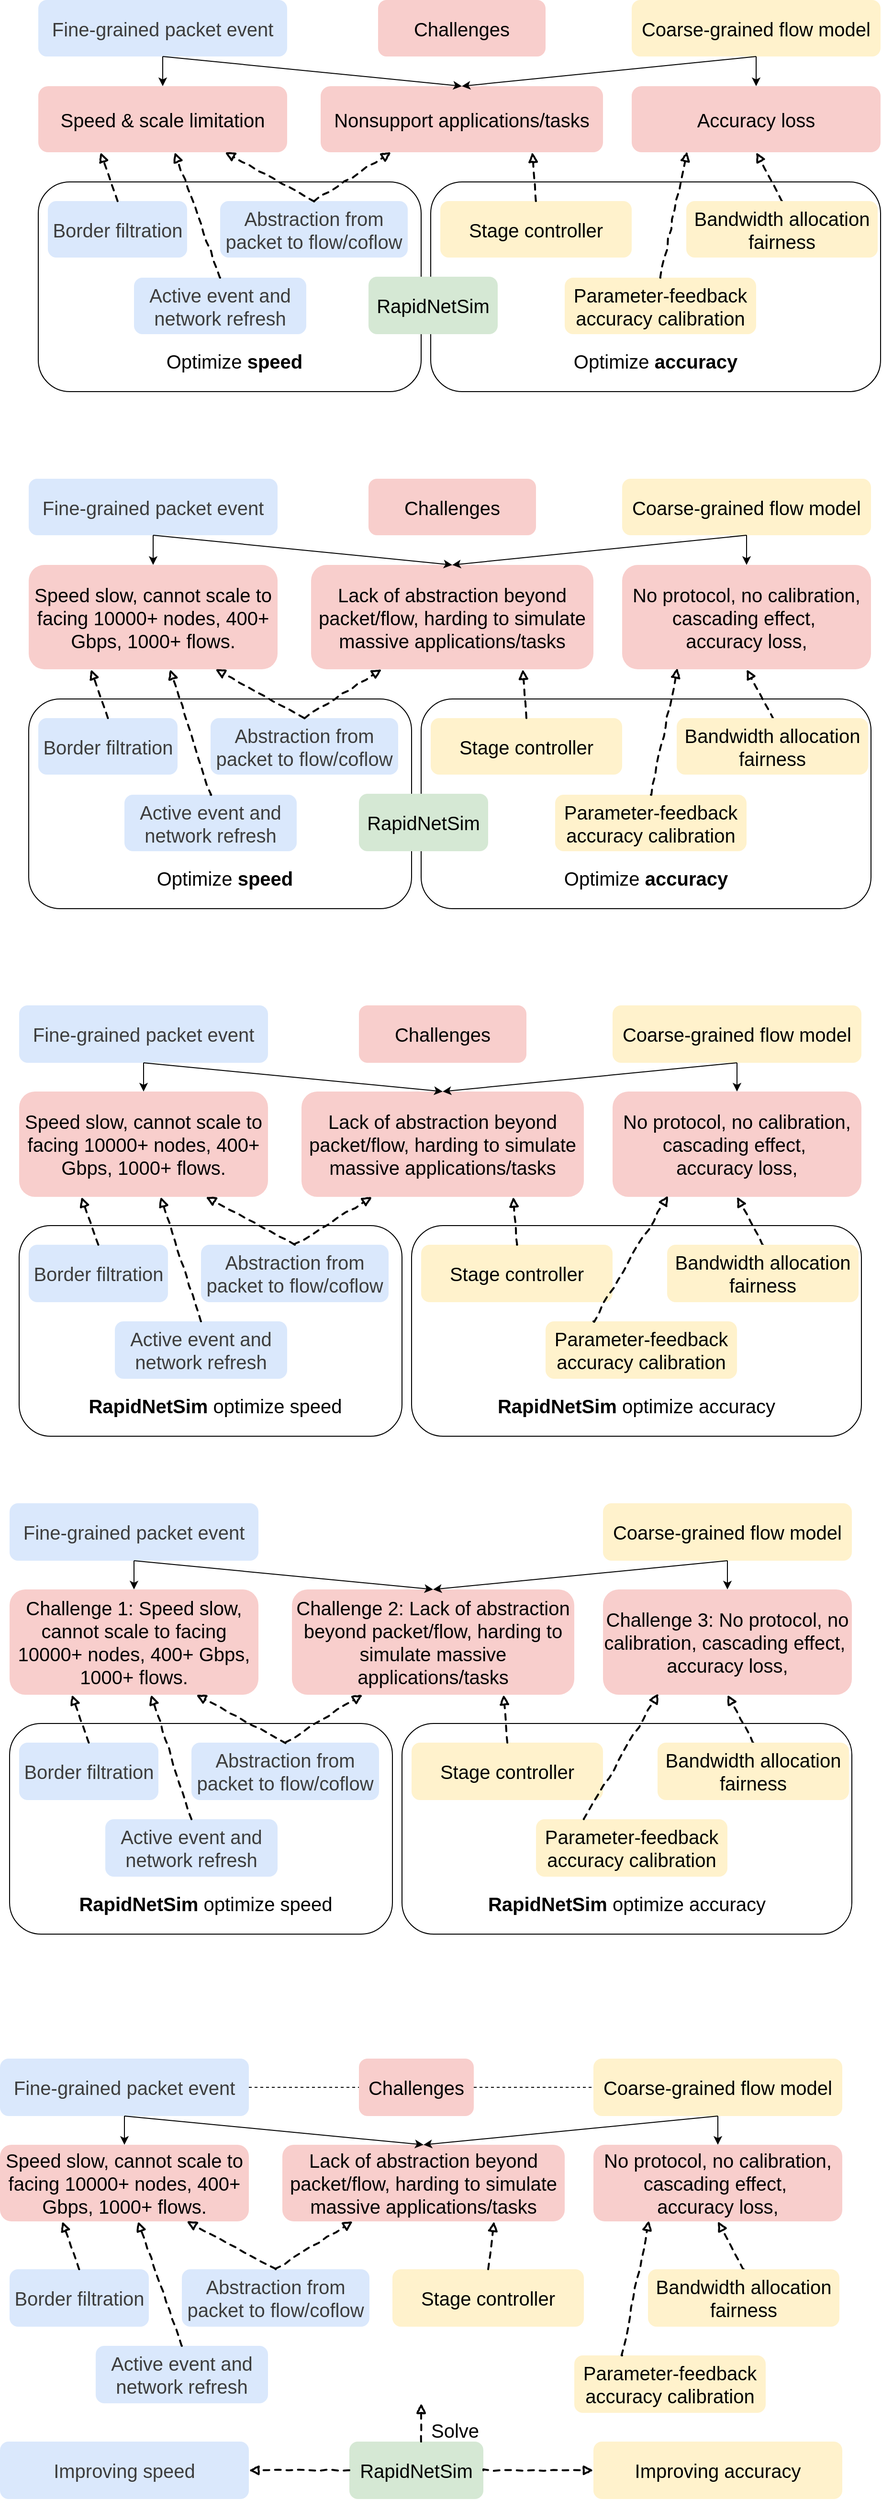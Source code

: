 <mxfile version="13.3.1" type="device"><diagram id="dvF3qBFWhbj6SOYDNJei" name="Page-1"><mxGraphModel dx="946" dy="2962" grid="1" gridSize="10" guides="1" tooltips="1" connect="1" arrows="1" fold="1" page="1" pageScale="1" pageWidth="827" pageHeight="1169" math="0" shadow="0"><root><mxCell id="0"/><mxCell id="1" parent="0"/><mxCell id="wLkwYKBlWS40kMxZUH58-6" value="" style="rounded=1;whiteSpace=wrap;html=1;strokeColor=#000000;fillColor=none;" parent="1" vertex="1"><mxGeometry x="570" y="350" width="470" height="220" as="geometry"/></mxCell><mxCell id="wLkwYKBlWS40kMxZUH58-5" value="&lt;span style=&quot;color: rgb(61 , 61 , 61) ; font-family: &amp;#34;arial&amp;#34; , sans-serif&quot;&gt;&lt;font style=&quot;font-size: 20px&quot;&gt;Improving speed&lt;/font&gt;&lt;/span&gt;" style="rounded=1;whiteSpace=wrap;html=1;strokeColor=#000000;fillColor=none;" parent="1" vertex="1"><mxGeometry x="160" y="350" width="400" height="220" as="geometry"/></mxCell><mxCell id="55yMOK5SOiqgA7bd5RQL-1" value="&lt;font style=&quot;font-size: 20px&quot;&gt;Coarse-grained flow model&lt;/font&gt;" style="rounded=1;whiteSpace=wrap;html=1;strokeColor=none;fillColor=#fff2cc;" parent="1" vertex="1"><mxGeometry x="770" y="700" width="260" height="60" as="geometry"/></mxCell><mxCell id="55yMOK5SOiqgA7bd5RQL-2" value="&lt;span style=&quot;color: rgb(61 , 61 , 61) ; font-family: &amp;#34;arial&amp;#34; , sans-serif&quot;&gt;&lt;font style=&quot;font-size: 20px&quot;&gt;Fine-grained packet event&lt;/font&gt;&lt;/span&gt;" style="rounded=1;whiteSpace=wrap;html=1;strokeColor=none;fillColor=#dae8fc;" parent="1" vertex="1"><mxGeometry x="150" y="700" width="260" height="60" as="geometry"/></mxCell><mxCell id="55yMOK5SOiqgA7bd5RQL-3" value="&lt;font style=&quot;font-size: 20px&quot;&gt;Challenges&lt;/font&gt;" style="rounded=1;whiteSpace=wrap;html=1;strokeColor=none;fillColor=#f8cecc;" parent="1" vertex="1"><mxGeometry x="525" y="700" width="120" height="60" as="geometry"/></mxCell><mxCell id="55yMOK5SOiqgA7bd5RQL-4" value="&lt;font style=&quot;font-size: 20px&quot;&gt;RapidNetSim&lt;/font&gt;" style="rounded=1;whiteSpace=wrap;html=1;strokeColor=none;fillColor=#d5e8d4;" parent="1" vertex="1"><mxGeometry x="515" y="1100" width="140" height="60" as="geometry"/></mxCell><mxCell id="55yMOK5SOiqgA7bd5RQL-5" value="&lt;span style=&quot;color: rgb(61 , 61 , 61) ; font-family: &amp;#34;arial&amp;#34; , sans-serif&quot;&gt;&lt;font style=&quot;font-size: 20px&quot;&gt;Improving speed&lt;/font&gt;&lt;/span&gt;" style="rounded=1;whiteSpace=wrap;html=1;strokeColor=none;fillColor=#dae8fc;" parent="1" vertex="1"><mxGeometry x="150" y="1100" width="260" height="60" as="geometry"/></mxCell><mxCell id="55yMOK5SOiqgA7bd5RQL-6" value="&lt;font style=&quot;font-size: 20px&quot;&gt;Improving accuracy&lt;/font&gt;" style="rounded=1;whiteSpace=wrap;html=1;strokeColor=none;fillColor=#fff2cc;" parent="1" vertex="1"><mxGeometry x="770" y="1100" width="260" height="60" as="geometry"/></mxCell><mxCell id="55yMOK5SOiqgA7bd5RQL-7" value="&lt;font style=&quot;font-size: 20px&quot;&gt;Speed slow, cannot scale to facing 10000+ nodes, 400+ Gbps, 1000+ flows.&lt;/font&gt;" style="rounded=1;whiteSpace=wrap;html=1;strokeColor=none;fillColor=#f8cecc;" parent="1" vertex="1"><mxGeometry x="150" y="790" width="260" height="80" as="geometry"/></mxCell><mxCell id="55yMOK5SOiqgA7bd5RQL-8" value="&lt;span style=&quot;font-size: 20px&quot;&gt;Lack of abstraction beyond packet/flow, harding to simulate massive applications/tasks&lt;/span&gt;" style="rounded=1;whiteSpace=wrap;html=1;strokeColor=none;fillColor=#f8cecc;" parent="1" vertex="1"><mxGeometry x="445" y="790" width="295" height="80" as="geometry"/></mxCell><mxCell id="55yMOK5SOiqgA7bd5RQL-9" value="&lt;span style=&quot;font-size: 20px&quot;&gt;No protocol, no calibration, cascading effect,&amp;nbsp; &lt;br&gt;&lt;/span&gt;&lt;span style=&quot;font-size: 20px&quot;&gt;accuracy loss,&lt;/span&gt;" style="rounded=1;whiteSpace=wrap;html=1;strokeColor=none;fillColor=#f8cecc;" parent="1" vertex="1"><mxGeometry x="770" y="790" width="260" height="80" as="geometry"/></mxCell><mxCell id="55yMOK5SOiqgA7bd5RQL-10" value="" style="endArrow=classic;html=1;exitX=0.5;exitY=1;exitDx=0;exitDy=0;entryX=0.5;entryY=0;entryDx=0;entryDy=0;" parent="1" source="55yMOK5SOiqgA7bd5RQL-2" target="55yMOK5SOiqgA7bd5RQL-7" edge="1"><mxGeometry width="50" height="50" relative="1" as="geometry"><mxPoint x="525" y="1000" as="sourcePoint"/><mxPoint x="420" y="1000" as="targetPoint"/></mxGeometry></mxCell><mxCell id="55yMOK5SOiqgA7bd5RQL-11" value="" style="endArrow=classic;html=1;exitX=0.5;exitY=1;exitDx=0;exitDy=0;entryX=0.5;entryY=0;entryDx=0;entryDy=0;" parent="1" source="55yMOK5SOiqgA7bd5RQL-1" target="55yMOK5SOiqgA7bd5RQL-9" edge="1"><mxGeometry width="50" height="50" relative="1" as="geometry"><mxPoint x="290" y="770" as="sourcePoint"/><mxPoint x="290" y="800" as="targetPoint"/></mxGeometry></mxCell><mxCell id="55yMOK5SOiqgA7bd5RQL-12" value="" style="endArrow=classic;html=1;exitX=0.5;exitY=1;exitDx=0;exitDy=0;entryX=0.5;entryY=0;entryDx=0;entryDy=0;" parent="1" source="55yMOK5SOiqgA7bd5RQL-1" target="55yMOK5SOiqgA7bd5RQL-8" edge="1"><mxGeometry width="50" height="50" relative="1" as="geometry"><mxPoint x="910" y="770" as="sourcePoint"/><mxPoint x="910" y="800" as="targetPoint"/></mxGeometry></mxCell><mxCell id="55yMOK5SOiqgA7bd5RQL-13" value="" style="endArrow=classic;html=1;exitX=0.5;exitY=1;exitDx=0;exitDy=0;entryX=0.5;entryY=0;entryDx=0;entryDy=0;" parent="1" source="55yMOK5SOiqgA7bd5RQL-2" target="55yMOK5SOiqgA7bd5RQL-8" edge="1"><mxGeometry width="50" height="50" relative="1" as="geometry"><mxPoint x="910" y="770" as="sourcePoint"/><mxPoint x="602.5" y="800" as="targetPoint"/></mxGeometry></mxCell><mxCell id="55yMOK5SOiqgA7bd5RQL-14" value="" style="endArrow=none;dashed=1;html=1;exitX=1;exitY=0.5;exitDx=0;exitDy=0;entryX=0;entryY=0.5;entryDx=0;entryDy=0;" parent="1" source="55yMOK5SOiqgA7bd5RQL-2" target="55yMOK5SOiqgA7bd5RQL-3" edge="1"><mxGeometry width="50" height="50" relative="1" as="geometry"><mxPoint x="530" y="890" as="sourcePoint"/><mxPoint x="580" y="840" as="targetPoint"/></mxGeometry></mxCell><mxCell id="55yMOK5SOiqgA7bd5RQL-15" value="" style="endArrow=none;dashed=1;html=1;exitX=1;exitY=0.5;exitDx=0;exitDy=0;entryX=0;entryY=0.5;entryDx=0;entryDy=0;" parent="1" source="55yMOK5SOiqgA7bd5RQL-3" target="55yMOK5SOiqgA7bd5RQL-1" edge="1"><mxGeometry width="50" height="50" relative="1" as="geometry"><mxPoint x="420" y="740" as="sourcePoint"/><mxPoint x="535" y="740" as="targetPoint"/></mxGeometry></mxCell><mxCell id="55yMOK5SOiqgA7bd5RQL-16" value="&lt;span style=&quot;color: rgb(61 , 61 , 61) ; font-family: &amp;#34;arial&amp;#34; , sans-serif&quot;&gt;&lt;font style=&quot;font-size: 20px&quot;&gt;Abstraction from packet to flow/coflow&lt;/font&gt;&lt;/span&gt;" style="rounded=1;whiteSpace=wrap;html=1;strokeColor=none;fillColor=#dae8fc;" parent="1" vertex="1"><mxGeometry x="340" y="920" width="196" height="60" as="geometry"/></mxCell><mxCell id="55yMOK5SOiqgA7bd5RQL-17" value="&lt;font style=&quot;font-size: 20px&quot;&gt;Stage controller&lt;/font&gt;" style="rounded=1;whiteSpace=wrap;html=1;strokeColor=none;fillColor=#fff2cc;" parent="1" vertex="1"><mxGeometry x="560" y="920" width="200" height="60" as="geometry"/></mxCell><mxCell id="55yMOK5SOiqgA7bd5RQL-18" value="&lt;span style=&quot;color: rgb(61 , 61 , 61) ; font-family: &amp;#34;arial&amp;#34; , sans-serif&quot;&gt;&lt;font style=&quot;font-size: 20px&quot;&gt;Active event and network refresh&lt;/font&gt;&lt;/span&gt;" style="rounded=1;whiteSpace=wrap;html=1;strokeColor=none;fillColor=#dae8fc;" parent="1" vertex="1"><mxGeometry x="250" y="1000" width="180" height="60" as="geometry"/></mxCell><mxCell id="55yMOK5SOiqgA7bd5RQL-19" value="&lt;span style=&quot;color: rgb(61 , 61 , 61) ; font-family: &amp;#34;arial&amp;#34; , sans-serif&quot;&gt;&lt;font style=&quot;font-size: 20px&quot;&gt;Border filtration&lt;/font&gt;&lt;/span&gt;" style="rounded=1;whiteSpace=wrap;html=1;strokeColor=none;fillColor=#dae8fc;" parent="1" vertex="1"><mxGeometry x="160" y="920" width="145.5" height="60" as="geometry"/></mxCell><mxCell id="55yMOK5SOiqgA7bd5RQL-21" value="&lt;span style=&quot;font-size: 20px&quot;&gt;Parameter-feedback accuracy calibration&lt;/span&gt;" style="rounded=1;whiteSpace=wrap;html=1;strokeColor=none;fillColor=#fff2cc;" parent="1" vertex="1"><mxGeometry x="750" y="1010" width="200" height="60" as="geometry"/></mxCell><mxCell id="55yMOK5SOiqgA7bd5RQL-22" value="" style="endArrow=block;html=1;shadow=0;comic=1;endFill=0;dashed=1;strokeWidth=2;" parent="1" edge="1"><mxGeometry width="50" height="50" relative="1" as="geometry"><mxPoint x="590" y="1100" as="sourcePoint"/><mxPoint x="590" y="1060" as="targetPoint"/></mxGeometry></mxCell><mxCell id="55yMOK5SOiqgA7bd5RQL-23" value="" style="endArrow=block;html=1;shadow=0;comic=1;endFill=0;dashed=1;strokeWidth=2;exitX=0.5;exitY=0;exitDx=0;exitDy=0;entryX=0.25;entryY=1;entryDx=0;entryDy=0;" parent="1" source="55yMOK5SOiqgA7bd5RQL-16" target="55yMOK5SOiqgA7bd5RQL-8" edge="1"><mxGeometry width="50" height="50" relative="1" as="geometry"><mxPoint x="455" y="660" as="sourcePoint"/><mxPoint x="505" y="610" as="targetPoint"/></mxGeometry></mxCell><mxCell id="55yMOK5SOiqgA7bd5RQL-24" value="" style="endArrow=block;html=1;shadow=0;comic=1;endFill=0;dashed=1;strokeWidth=2;exitX=0.5;exitY=0;exitDx=0;exitDy=0;entryX=0.75;entryY=1;entryDx=0;entryDy=0;" parent="1" source="55yMOK5SOiqgA7bd5RQL-17" target="55yMOK5SOiqgA7bd5RQL-8" edge="1"><mxGeometry width="50" height="50" relative="1" as="geometry"><mxPoint x="493.5" y="930" as="sourcePoint"/><mxPoint x="528.75" y="880" as="targetPoint"/></mxGeometry></mxCell><mxCell id="55yMOK5SOiqgA7bd5RQL-25" value="" style="endArrow=block;html=1;shadow=0;comic=1;endFill=0;dashed=1;strokeWidth=2;entryX=0.75;entryY=1;entryDx=0;entryDy=0;exitX=0.5;exitY=0;exitDx=0;exitDy=0;" parent="1" source="55yMOK5SOiqgA7bd5RQL-16" target="55yMOK5SOiqgA7bd5RQL-7" edge="1"><mxGeometry width="50" height="50" relative="1" as="geometry"><mxPoint x="480" y="920" as="sourcePoint"/><mxPoint x="528.75" y="880" as="targetPoint"/></mxGeometry></mxCell><mxCell id="55yMOK5SOiqgA7bd5RQL-26" value="" style="endArrow=block;html=1;shadow=0;comic=1;endFill=0;dashed=1;strokeWidth=2;exitX=0.5;exitY=0;exitDx=0;exitDy=0;" parent="1" source="55yMOK5SOiqgA7bd5RQL-18" target="55yMOK5SOiqgA7bd5RQL-7" edge="1"><mxGeometry width="50" height="50" relative="1" as="geometry"><mxPoint x="490" y="930" as="sourcePoint"/><mxPoint x="355" y="880" as="targetPoint"/></mxGeometry></mxCell><mxCell id="55yMOK5SOiqgA7bd5RQL-27" value="" style="endArrow=block;html=1;shadow=0;comic=1;endFill=0;dashed=1;strokeWidth=2;exitX=0.5;exitY=0;exitDx=0;exitDy=0;entryX=0.25;entryY=1;entryDx=0;entryDy=0;" parent="1" source="55yMOK5SOiqgA7bd5RQL-19" target="55yMOK5SOiqgA7bd5RQL-7" edge="1"><mxGeometry width="50" height="50" relative="1" as="geometry"><mxPoint x="140" y="930" as="sourcePoint"/><mxPoint x="223.333" y="880" as="targetPoint"/></mxGeometry></mxCell><mxCell id="55yMOK5SOiqgA7bd5RQL-28" value="" style="endArrow=block;html=1;shadow=0;comic=1;endFill=0;dashed=1;strokeWidth=2;exitX=0.5;exitY=0;exitDx=0;exitDy=0;entryX=0.5;entryY=1;entryDx=0;entryDy=0;" parent="1" source="55yMOK5SOiqgA7bd5RQL-20" target="55yMOK5SOiqgA7bd5RQL-9" edge="1"><mxGeometry width="50" height="50" relative="1" as="geometry"><mxPoint x="700" y="930" as="sourcePoint"/><mxPoint x="676.25" y="880" as="targetPoint"/></mxGeometry></mxCell><mxCell id="55yMOK5SOiqgA7bd5RQL-30" value="&lt;font style=&quot;font-size: 20px&quot;&gt;Solve&lt;/font&gt;" style="text;html=1;align=center;verticalAlign=middle;resizable=0;points=[];autosize=1;" parent="1" vertex="1"><mxGeometry x="590" y="1078" width="70" height="20" as="geometry"/></mxCell><mxCell id="55yMOK5SOiqgA7bd5RQL-31" value="" style="endArrow=block;html=1;shadow=0;comic=1;endFill=0;dashed=1;strokeWidth=2;entryX=1;entryY=0.5;entryDx=0;entryDy=0;exitX=0;exitY=0.5;exitDx=0;exitDy=0;" parent="1" source="55yMOK5SOiqgA7bd5RQL-4" target="55yMOK5SOiqgA7bd5RQL-5" edge="1"><mxGeometry width="50" height="50" relative="1" as="geometry"><mxPoint x="600.0" y="1110" as="sourcePoint"/><mxPoint x="600.0" y="1070" as="targetPoint"/></mxGeometry></mxCell><mxCell id="55yMOK5SOiqgA7bd5RQL-32" value="" style="endArrow=block;html=1;shadow=0;comic=1;endFill=0;dashed=1;strokeWidth=2;entryX=0;entryY=0.5;entryDx=0;entryDy=0;exitX=1;exitY=0.5;exitDx=0;exitDy=0;" parent="1" source="55yMOK5SOiqgA7bd5RQL-4" target="55yMOK5SOiqgA7bd5RQL-6" edge="1"><mxGeometry width="50" height="50" relative="1" as="geometry"><mxPoint x="720" y="1160" as="sourcePoint"/><mxPoint x="420.0" y="1140.0" as="targetPoint"/></mxGeometry></mxCell><mxCell id="55yMOK5SOiqgA7bd5RQL-20" value="&lt;font style=&quot;font-size: 20px&quot;&gt;Bandwidth allocation fairness&lt;/font&gt;&lt;span style=&quot;color: rgba(0 , 0 , 0 , 0) ; font-family: monospace ; font-size: 0px&quot;&gt;%3CmxGraphModel%3E%3Croot%3E%3CmxCell%20id%3D%220%22%2F%3E%3CmxCell%20id%3D%221%22%20parent%3D%220%22%2F%3E%3CmxCell%20id%3D%222%22%20value%3D%22%26lt%3Bfont%20style%3D%26quot%3Bfont-size%3A%2020px%26quot%3B%26gt%3BStage%20controller%26lt%3B%2Ffont%26gt%3B%22%20style%3D%22rounded%3D1%3BwhiteSpace%3Dwrap%3Bhtml%3D1%3BstrokeColor%3Dnone%3BfillColor%3D%23fff2cc%3B%22%20vertex%3D%221%22%20parent%3D%221%22%3E%3CmxGeometry%20x%3D%22560%22%20y%3D%22450%22%20width%3D%22200%22%20height%3D%2260%22%20as%3D%22geometry%22%2F%3E%3C%2FmxCell%3E%3C%2Froot%3E%3C%2FmxGraphModel%3E&lt;/span&gt;" style="rounded=1;whiteSpace=wrap;html=1;strokeColor=none;fillColor=#fff2cc;" parent="1" vertex="1"><mxGeometry x="827" y="920" width="200" height="60" as="geometry"/></mxCell><mxCell id="55yMOK5SOiqgA7bd5RQL-33" value="" style="endArrow=block;html=1;shadow=0;comic=1;endFill=0;dashed=1;strokeWidth=2;exitX=0.25;exitY=0;exitDx=0;exitDy=0;entryX=0.223;entryY=0.988;entryDx=0;entryDy=0;entryPerimeter=0;" parent="1" source="55yMOK5SOiqgA7bd5RQL-21" target="55yMOK5SOiqgA7bd5RQL-9" edge="1"><mxGeometry width="50" height="50" relative="1" as="geometry"><mxPoint x="977" y="1010" as="sourcePoint"/><mxPoint x="965" y="870" as="targetPoint"/></mxGeometry></mxCell><mxCell id="wLkwYKBlWS40kMxZUH58-1" value="&lt;font style=&quot;font-size: 20px&quot;&gt;Coarse-grained flow model&lt;/font&gt;" style="rounded=1;whiteSpace=wrap;html=1;strokeColor=none;fillColor=#fff2cc;" parent="1" vertex="1"><mxGeometry x="780" y="120" width="260" height="60" as="geometry"/></mxCell><mxCell id="wLkwYKBlWS40kMxZUH58-2" value="&lt;span style=&quot;color: rgb(61 , 61 , 61) ; font-family: &amp;#34;arial&amp;#34; , sans-serif&quot;&gt;&lt;font style=&quot;font-size: 20px&quot;&gt;Fine-grained packet event&lt;/font&gt;&lt;/span&gt;" style="rounded=1;whiteSpace=wrap;html=1;strokeColor=none;fillColor=#dae8fc;" parent="1" vertex="1"><mxGeometry x="160" y="120" width="260" height="60" as="geometry"/></mxCell><mxCell id="wLkwYKBlWS40kMxZUH58-4" value="&lt;font style=&quot;font-size: 20px&quot;&gt;&lt;b&gt;RapidNetSim&lt;/b&gt; optimize speed&lt;/font&gt;" style="rounded=1;whiteSpace=wrap;html=1;strokeColor=none;fillColor=none;" parent="1" vertex="1"><mxGeometry x="205" y="510" width="320" height="55" as="geometry"/></mxCell><mxCell id="wLkwYKBlWS40kMxZUH58-7" value="&lt;font style=&quot;font-size: 20px&quot;&gt;Challenge 1: Speed slow, cannot scale to facing 10000+ nodes, 400+ Gbps, 1000+ flows.&lt;/font&gt;" style="rounded=1;whiteSpace=wrap;html=1;strokeColor=none;fillColor=#f8cecc;" parent="1" vertex="1"><mxGeometry x="160" y="210" width="260" height="110" as="geometry"/></mxCell><mxCell id="wLkwYKBlWS40kMxZUH58-8" value="&lt;span style=&quot;font-size: 20px&quot;&gt;Challenge 2: Lack of abstraction beyond packet/flow, harding to simulate massive applications/tasks&lt;/span&gt;" style="rounded=1;whiteSpace=wrap;html=1;strokeColor=none;fillColor=#f8cecc;" parent="1" vertex="1"><mxGeometry x="455" y="210" width="295" height="110" as="geometry"/></mxCell><mxCell id="wLkwYKBlWS40kMxZUH58-9" value="&lt;span style=&quot;font-size: 20px&quot;&gt;Challenge 3: No protocol, no calibration, cascading effect,&amp;nbsp; &lt;br&gt;&lt;/span&gt;&lt;span style=&quot;font-size: 20px&quot;&gt;accuracy loss,&lt;/span&gt;" style="rounded=1;whiteSpace=wrap;html=1;strokeColor=none;fillColor=#f8cecc;" parent="1" vertex="1"><mxGeometry x="780" y="210" width="260" height="110" as="geometry"/></mxCell><mxCell id="wLkwYKBlWS40kMxZUH58-10" value="" style="endArrow=classic;html=1;exitX=0.5;exitY=1;exitDx=0;exitDy=0;entryX=0.5;entryY=0;entryDx=0;entryDy=0;" parent="1" source="wLkwYKBlWS40kMxZUH58-2" target="wLkwYKBlWS40kMxZUH58-7" edge="1"><mxGeometry width="50" height="50" relative="1" as="geometry"><mxPoint x="535" y="450" as="sourcePoint"/><mxPoint x="430" y="450" as="targetPoint"/></mxGeometry></mxCell><mxCell id="wLkwYKBlWS40kMxZUH58-11" value="" style="endArrow=classic;html=1;exitX=0.5;exitY=1;exitDx=0;exitDy=0;entryX=0.5;entryY=0;entryDx=0;entryDy=0;" parent="1" source="wLkwYKBlWS40kMxZUH58-1" target="wLkwYKBlWS40kMxZUH58-9" edge="1"><mxGeometry width="50" height="50" relative="1" as="geometry"><mxPoint x="300" y="220" as="sourcePoint"/><mxPoint x="300" y="250" as="targetPoint"/></mxGeometry></mxCell><mxCell id="wLkwYKBlWS40kMxZUH58-12" value="" style="endArrow=classic;html=1;exitX=0.5;exitY=1;exitDx=0;exitDy=0;entryX=0.5;entryY=0;entryDx=0;entryDy=0;" parent="1" source="wLkwYKBlWS40kMxZUH58-1" target="wLkwYKBlWS40kMxZUH58-8" edge="1"><mxGeometry width="50" height="50" relative="1" as="geometry"><mxPoint x="920" y="220" as="sourcePoint"/><mxPoint x="920" y="250" as="targetPoint"/></mxGeometry></mxCell><mxCell id="wLkwYKBlWS40kMxZUH58-13" value="" style="endArrow=classic;html=1;exitX=0.5;exitY=1;exitDx=0;exitDy=0;entryX=0.5;entryY=0;entryDx=0;entryDy=0;" parent="1" source="wLkwYKBlWS40kMxZUH58-2" target="wLkwYKBlWS40kMxZUH58-8" edge="1"><mxGeometry width="50" height="50" relative="1" as="geometry"><mxPoint x="920" y="220" as="sourcePoint"/><mxPoint x="612.5" y="250" as="targetPoint"/></mxGeometry></mxCell><mxCell id="wLkwYKBlWS40kMxZUH58-16" value="&lt;span style=&quot;color: rgb(61 , 61 , 61) ; font-family: &amp;#34;arial&amp;#34; , sans-serif&quot;&gt;&lt;font style=&quot;font-size: 20px&quot;&gt;Abstraction from packet to flow/coflow&lt;/font&gt;&lt;/span&gt;" style="rounded=1;whiteSpace=wrap;html=1;strokeColor=none;fillColor=#dae8fc;" parent="1" vertex="1"><mxGeometry x="350" y="370" width="196" height="60" as="geometry"/></mxCell><mxCell id="wLkwYKBlWS40kMxZUH58-17" value="&lt;font style=&quot;font-size: 20px&quot;&gt;Stage controller&lt;/font&gt;" style="rounded=1;whiteSpace=wrap;html=1;strokeColor=none;fillColor=#fff2cc;" parent="1" vertex="1"><mxGeometry x="580" y="370" width="200" height="60" as="geometry"/></mxCell><mxCell id="wLkwYKBlWS40kMxZUH58-18" value="&lt;span style=&quot;color: rgb(61 , 61 , 61) ; font-family: &amp;#34;arial&amp;#34; , sans-serif&quot;&gt;&lt;font style=&quot;font-size: 20px&quot;&gt;Active event and network refresh&lt;/font&gt;&lt;/span&gt;" style="rounded=1;whiteSpace=wrap;html=1;strokeColor=none;fillColor=#dae8fc;" parent="1" vertex="1"><mxGeometry x="260" y="450" width="180" height="60" as="geometry"/></mxCell><mxCell id="wLkwYKBlWS40kMxZUH58-19" value="&lt;span style=&quot;color: rgb(61 , 61 , 61) ; font-family: &amp;#34;arial&amp;#34; , sans-serif&quot;&gt;&lt;font style=&quot;font-size: 20px&quot;&gt;Border filtration&lt;/font&gt;&lt;/span&gt;" style="rounded=1;whiteSpace=wrap;html=1;strokeColor=none;fillColor=#dae8fc;" parent="1" vertex="1"><mxGeometry x="170" y="370" width="145.5" height="60" as="geometry"/></mxCell><mxCell id="wLkwYKBlWS40kMxZUH58-20" value="&lt;span style=&quot;font-size: 20px&quot;&gt;Parameter-feedback accuracy calibration&lt;/span&gt;" style="rounded=1;whiteSpace=wrap;html=1;strokeColor=none;fillColor=#fff2cc;" parent="1" vertex="1"><mxGeometry x="710" y="450" width="200" height="60" as="geometry"/></mxCell><mxCell id="wLkwYKBlWS40kMxZUH58-22" value="" style="endArrow=block;html=1;shadow=0;comic=1;endFill=0;dashed=1;strokeWidth=2;exitX=0.5;exitY=0;exitDx=0;exitDy=0;entryX=0.25;entryY=1;entryDx=0;entryDy=0;" parent="1" source="wLkwYKBlWS40kMxZUH58-16" target="wLkwYKBlWS40kMxZUH58-8" edge="1"><mxGeometry width="50" height="50" relative="1" as="geometry"><mxPoint x="465" y="110" as="sourcePoint"/><mxPoint x="515" y="60" as="targetPoint"/></mxGeometry></mxCell><mxCell id="wLkwYKBlWS40kMxZUH58-23" value="" style="endArrow=block;html=1;shadow=0;comic=1;endFill=0;dashed=1;strokeWidth=2;exitX=0.5;exitY=0;exitDx=0;exitDy=0;entryX=0.75;entryY=1;entryDx=0;entryDy=0;" parent="1" source="wLkwYKBlWS40kMxZUH58-17" target="wLkwYKBlWS40kMxZUH58-8" edge="1"><mxGeometry width="50" height="50" relative="1" as="geometry"><mxPoint x="503.5" y="380" as="sourcePoint"/><mxPoint x="538.75" y="330" as="targetPoint"/></mxGeometry></mxCell><mxCell id="wLkwYKBlWS40kMxZUH58-24" value="" style="endArrow=block;html=1;shadow=0;comic=1;endFill=0;dashed=1;strokeWidth=2;entryX=0.75;entryY=1;entryDx=0;entryDy=0;exitX=0.5;exitY=0;exitDx=0;exitDy=0;" parent="1" source="wLkwYKBlWS40kMxZUH58-16" target="wLkwYKBlWS40kMxZUH58-7" edge="1"><mxGeometry width="50" height="50" relative="1" as="geometry"><mxPoint x="490" y="370" as="sourcePoint"/><mxPoint x="538.75" y="330" as="targetPoint"/></mxGeometry></mxCell><mxCell id="wLkwYKBlWS40kMxZUH58-25" value="" style="endArrow=block;html=1;shadow=0;comic=1;endFill=0;dashed=1;strokeWidth=2;exitX=0.5;exitY=0;exitDx=0;exitDy=0;" parent="1" source="wLkwYKBlWS40kMxZUH58-18" target="wLkwYKBlWS40kMxZUH58-7" edge="1"><mxGeometry width="50" height="50" relative="1" as="geometry"><mxPoint x="500" y="380" as="sourcePoint"/><mxPoint x="365" y="330" as="targetPoint"/></mxGeometry></mxCell><mxCell id="wLkwYKBlWS40kMxZUH58-26" value="" style="endArrow=block;html=1;shadow=0;comic=1;endFill=0;dashed=1;strokeWidth=2;exitX=0.5;exitY=0;exitDx=0;exitDy=0;entryX=0.25;entryY=1;entryDx=0;entryDy=0;" parent="1" source="wLkwYKBlWS40kMxZUH58-19" target="wLkwYKBlWS40kMxZUH58-7" edge="1"><mxGeometry width="50" height="50" relative="1" as="geometry"><mxPoint x="150" y="380" as="sourcePoint"/><mxPoint x="233.333" y="330" as="targetPoint"/></mxGeometry></mxCell><mxCell id="wLkwYKBlWS40kMxZUH58-27" value="" style="endArrow=block;html=1;shadow=0;comic=1;endFill=0;dashed=1;strokeWidth=2;exitX=0.5;exitY=0;exitDx=0;exitDy=0;entryX=0.5;entryY=1;entryDx=0;entryDy=0;" parent="1" source="wLkwYKBlWS40kMxZUH58-31" target="wLkwYKBlWS40kMxZUH58-9" edge="1"><mxGeometry width="50" height="50" relative="1" as="geometry"><mxPoint x="710" y="380" as="sourcePoint"/><mxPoint x="686.25" y="330" as="targetPoint"/></mxGeometry></mxCell><mxCell id="wLkwYKBlWS40kMxZUH58-31" value="&lt;font style=&quot;font-size: 20px&quot;&gt;Bandwidth allocation fairness&lt;/font&gt;&lt;span style=&quot;color: rgba(0 , 0 , 0 , 0) ; font-family: monospace ; font-size: 0px&quot;&gt;%3CmxGraphModel%3E%3Croot%3E%3CmxCell%20id%3D%220%22%2F%3E%3CmxCell%20id%3D%221%22%20parent%3D%220%22%2F%3E%3CmxCell%20id%3D%222%22%20value%3D%22%26lt%3Bfont%20style%3D%26quot%3Bfont-size%3A%2020px%26quot%3B%26gt%3BStage%20controller%26lt%3B%2Ffont%26gt%3B%22%20style%3D%22rounded%3D1%3BwhiteSpace%3Dwrap%3Bhtml%3D1%3BstrokeColor%3Dnone%3BfillColor%3D%23fff2cc%3B%22%20vertex%3D%221%22%20parent%3D%221%22%3E%3CmxGeometry%20x%3D%22560%22%20y%3D%22450%22%20width%3D%22200%22%20height%3D%2260%22%20as%3D%22geometry%22%2F%3E%3C%2FmxCell%3E%3C%2Froot%3E%3C%2FmxGraphModel%3E&lt;/span&gt;" style="rounded=1;whiteSpace=wrap;html=1;strokeColor=none;fillColor=#fff2cc;" parent="1" vertex="1"><mxGeometry x="837" y="370" width="200" height="60" as="geometry"/></mxCell><mxCell id="wLkwYKBlWS40kMxZUH58-32" value="" style="endArrow=block;html=1;shadow=0;comic=1;endFill=0;dashed=1;strokeWidth=2;exitX=0.25;exitY=0;exitDx=0;exitDy=0;entryX=0.223;entryY=0.988;entryDx=0;entryDy=0;entryPerimeter=0;" parent="1" source="wLkwYKBlWS40kMxZUH58-20" target="wLkwYKBlWS40kMxZUH58-9" edge="1"><mxGeometry width="50" height="50" relative="1" as="geometry"><mxPoint x="987" y="460" as="sourcePoint"/><mxPoint x="975" y="320" as="targetPoint"/></mxGeometry></mxCell><mxCell id="wLkwYKBlWS40kMxZUH58-33" value="&lt;font style=&quot;font-size: 20px&quot;&gt;&lt;b&gt;RapidNetSim&lt;/b&gt; optimize accuracy&lt;/font&gt;" style="rounded=1;whiteSpace=wrap;html=1;strokeColor=none;fillColor=none;" parent="1" vertex="1"><mxGeometry x="645" y="510" width="320" height="55" as="geometry"/></mxCell><mxCell id="O9HL3-xzxUurFBjgnGP_-1" value="" style="rounded=1;whiteSpace=wrap;html=1;strokeColor=#000000;fillColor=none;" parent="1" vertex="1"><mxGeometry x="580" y="-170" width="470" height="220" as="geometry"/></mxCell><mxCell id="O9HL3-xzxUurFBjgnGP_-2" value="&lt;span style=&quot;color: rgb(61 , 61 , 61) ; font-family: &amp;#34;arial&amp;#34; , sans-serif&quot;&gt;&lt;font style=&quot;font-size: 20px&quot;&gt;Improving speed&lt;/font&gt;&lt;/span&gt;" style="rounded=1;whiteSpace=wrap;html=1;strokeColor=#000000;fillColor=none;" parent="1" vertex="1"><mxGeometry x="170" y="-170" width="400" height="220" as="geometry"/></mxCell><mxCell id="O9HL3-xzxUurFBjgnGP_-3" value="&lt;font style=&quot;font-size: 20px&quot;&gt;Coarse-grained flow model&lt;/font&gt;" style="rounded=1;whiteSpace=wrap;html=1;strokeColor=none;fillColor=#fff2cc;" parent="1" vertex="1"><mxGeometry x="790" y="-400" width="260" height="60" as="geometry"/></mxCell><mxCell id="O9HL3-xzxUurFBjgnGP_-4" value="&lt;span style=&quot;color: rgb(61 , 61 , 61) ; font-family: &amp;#34;arial&amp;#34; , sans-serif&quot;&gt;&lt;font style=&quot;font-size: 20px&quot;&gt;Fine-grained packet event&lt;/font&gt;&lt;/span&gt;" style="rounded=1;whiteSpace=wrap;html=1;strokeColor=none;fillColor=#dae8fc;" parent="1" vertex="1"><mxGeometry x="170" y="-400" width="260" height="60" as="geometry"/></mxCell><mxCell id="O9HL3-xzxUurFBjgnGP_-5" value="&lt;font style=&quot;font-size: 20px&quot;&gt;&lt;b&gt;RapidNetSim&lt;/b&gt; optimize speed&lt;/font&gt;" style="rounded=1;whiteSpace=wrap;html=1;strokeColor=none;fillColor=none;" parent="1" vertex="1"><mxGeometry x="215" y="-10" width="320" height="55" as="geometry"/></mxCell><mxCell id="O9HL3-xzxUurFBjgnGP_-6" value="&lt;font style=&quot;font-size: 20px&quot;&gt;Speed slow, cannot scale to facing 10000+ nodes, 400+ Gbps, 1000+ flows.&lt;/font&gt;" style="rounded=1;whiteSpace=wrap;html=1;strokeColor=none;fillColor=#f8cecc;" parent="1" vertex="1"><mxGeometry x="170" y="-310" width="260" height="110" as="geometry"/></mxCell><mxCell id="O9HL3-xzxUurFBjgnGP_-7" value="&lt;span style=&quot;font-size: 20px&quot;&gt;Lack of abstraction beyond packet/flow, harding to simulate massive applications/tasks&lt;/span&gt;" style="rounded=1;whiteSpace=wrap;html=1;strokeColor=none;fillColor=#f8cecc;" parent="1" vertex="1"><mxGeometry x="465" y="-310" width="295" height="110" as="geometry"/></mxCell><mxCell id="O9HL3-xzxUurFBjgnGP_-8" value="&lt;span style=&quot;font-size: 20px&quot;&gt;No protocol, no calibration, cascading effect,&amp;nbsp; &lt;br&gt;&lt;/span&gt;&lt;span style=&quot;font-size: 20px&quot;&gt;accuracy loss,&lt;/span&gt;" style="rounded=1;whiteSpace=wrap;html=1;strokeColor=none;fillColor=#f8cecc;" parent="1" vertex="1"><mxGeometry x="790" y="-310" width="260" height="110" as="geometry"/></mxCell><mxCell id="O9HL3-xzxUurFBjgnGP_-9" value="" style="endArrow=classic;html=1;exitX=0.5;exitY=1;exitDx=0;exitDy=0;entryX=0.5;entryY=0;entryDx=0;entryDy=0;" parent="1" source="O9HL3-xzxUurFBjgnGP_-4" target="O9HL3-xzxUurFBjgnGP_-6" edge="1"><mxGeometry width="50" height="50" relative="1" as="geometry"><mxPoint x="545" y="-70" as="sourcePoint"/><mxPoint x="440" y="-70" as="targetPoint"/></mxGeometry></mxCell><mxCell id="O9HL3-xzxUurFBjgnGP_-10" value="" style="endArrow=classic;html=1;exitX=0.5;exitY=1;exitDx=0;exitDy=0;entryX=0.5;entryY=0;entryDx=0;entryDy=0;" parent="1" source="O9HL3-xzxUurFBjgnGP_-3" target="O9HL3-xzxUurFBjgnGP_-8" edge="1"><mxGeometry width="50" height="50" relative="1" as="geometry"><mxPoint x="310" y="-300" as="sourcePoint"/><mxPoint x="310" y="-270" as="targetPoint"/></mxGeometry></mxCell><mxCell id="O9HL3-xzxUurFBjgnGP_-11" value="" style="endArrow=classic;html=1;exitX=0.5;exitY=1;exitDx=0;exitDy=0;entryX=0.5;entryY=0;entryDx=0;entryDy=0;" parent="1" source="O9HL3-xzxUurFBjgnGP_-3" target="O9HL3-xzxUurFBjgnGP_-7" edge="1"><mxGeometry width="50" height="50" relative="1" as="geometry"><mxPoint x="930" y="-300" as="sourcePoint"/><mxPoint x="930" y="-270" as="targetPoint"/></mxGeometry></mxCell><mxCell id="O9HL3-xzxUurFBjgnGP_-12" value="" style="endArrow=classic;html=1;exitX=0.5;exitY=1;exitDx=0;exitDy=0;entryX=0.5;entryY=0;entryDx=0;entryDy=0;" parent="1" source="O9HL3-xzxUurFBjgnGP_-4" target="O9HL3-xzxUurFBjgnGP_-7" edge="1"><mxGeometry width="50" height="50" relative="1" as="geometry"><mxPoint x="930" y="-300" as="sourcePoint"/><mxPoint x="622.5" y="-270" as="targetPoint"/></mxGeometry></mxCell><mxCell id="O9HL3-xzxUurFBjgnGP_-13" value="&lt;span style=&quot;color: rgb(61 , 61 , 61) ; font-family: &amp;#34;arial&amp;#34; , sans-serif&quot;&gt;&lt;font style=&quot;font-size: 20px&quot;&gt;Abstraction from packet to flow/coflow&lt;/font&gt;&lt;/span&gt;" style="rounded=1;whiteSpace=wrap;html=1;strokeColor=none;fillColor=#dae8fc;" parent="1" vertex="1"><mxGeometry x="360" y="-150" width="196" height="60" as="geometry"/></mxCell><mxCell id="O9HL3-xzxUurFBjgnGP_-14" value="&lt;font style=&quot;font-size: 20px&quot;&gt;Stage controller&lt;/font&gt;" style="rounded=1;whiteSpace=wrap;html=1;strokeColor=none;fillColor=#fff2cc;" parent="1" vertex="1"><mxGeometry x="590" y="-150" width="200" height="60" as="geometry"/></mxCell><mxCell id="O9HL3-xzxUurFBjgnGP_-15" value="&lt;span style=&quot;color: rgb(61 , 61 , 61) ; font-family: &amp;#34;arial&amp;#34; , sans-serif&quot;&gt;&lt;font style=&quot;font-size: 20px&quot;&gt;Active event and network refresh&lt;/font&gt;&lt;/span&gt;" style="rounded=1;whiteSpace=wrap;html=1;strokeColor=none;fillColor=#dae8fc;" parent="1" vertex="1"><mxGeometry x="270" y="-70" width="180" height="60" as="geometry"/></mxCell><mxCell id="O9HL3-xzxUurFBjgnGP_-16" value="&lt;span style=&quot;color: rgb(61 , 61 , 61) ; font-family: &amp;#34;arial&amp;#34; , sans-serif&quot;&gt;&lt;font style=&quot;font-size: 20px&quot;&gt;Border filtration&lt;/font&gt;&lt;/span&gt;" style="rounded=1;whiteSpace=wrap;html=1;strokeColor=none;fillColor=#dae8fc;" parent="1" vertex="1"><mxGeometry x="180" y="-150" width="145.5" height="60" as="geometry"/></mxCell><mxCell id="O9HL3-xzxUurFBjgnGP_-17" value="&lt;span style=&quot;font-size: 20px&quot;&gt;Parameter-feedback accuracy calibration&lt;/span&gt;" style="rounded=1;whiteSpace=wrap;html=1;strokeColor=none;fillColor=#fff2cc;" parent="1" vertex="1"><mxGeometry x="720" y="-70" width="200" height="60" as="geometry"/></mxCell><mxCell id="O9HL3-xzxUurFBjgnGP_-18" value="" style="endArrow=block;html=1;shadow=0;comic=1;endFill=0;dashed=1;strokeWidth=2;exitX=0.5;exitY=0;exitDx=0;exitDy=0;entryX=0.25;entryY=1;entryDx=0;entryDy=0;" parent="1" source="O9HL3-xzxUurFBjgnGP_-13" target="O9HL3-xzxUurFBjgnGP_-7" edge="1"><mxGeometry width="50" height="50" relative="1" as="geometry"><mxPoint x="475" y="-410" as="sourcePoint"/><mxPoint x="525" y="-460" as="targetPoint"/></mxGeometry></mxCell><mxCell id="O9HL3-xzxUurFBjgnGP_-19" value="" style="endArrow=block;html=1;shadow=0;comic=1;endFill=0;dashed=1;strokeWidth=2;exitX=0.5;exitY=0;exitDx=0;exitDy=0;entryX=0.75;entryY=1;entryDx=0;entryDy=0;" parent="1" source="O9HL3-xzxUurFBjgnGP_-14" target="O9HL3-xzxUurFBjgnGP_-7" edge="1"><mxGeometry width="50" height="50" relative="1" as="geometry"><mxPoint x="513.5" y="-140" as="sourcePoint"/><mxPoint x="548.75" y="-190" as="targetPoint"/></mxGeometry></mxCell><mxCell id="O9HL3-xzxUurFBjgnGP_-20" value="" style="endArrow=block;html=1;shadow=0;comic=1;endFill=0;dashed=1;strokeWidth=2;entryX=0.75;entryY=1;entryDx=0;entryDy=0;exitX=0.5;exitY=0;exitDx=0;exitDy=0;" parent="1" source="O9HL3-xzxUurFBjgnGP_-13" target="O9HL3-xzxUurFBjgnGP_-6" edge="1"><mxGeometry width="50" height="50" relative="1" as="geometry"><mxPoint x="500" y="-150" as="sourcePoint"/><mxPoint x="548.75" y="-190" as="targetPoint"/></mxGeometry></mxCell><mxCell id="O9HL3-xzxUurFBjgnGP_-21" value="" style="endArrow=block;html=1;shadow=0;comic=1;endFill=0;dashed=1;strokeWidth=2;exitX=0.5;exitY=0;exitDx=0;exitDy=0;" parent="1" source="O9HL3-xzxUurFBjgnGP_-15" target="O9HL3-xzxUurFBjgnGP_-6" edge="1"><mxGeometry width="50" height="50" relative="1" as="geometry"><mxPoint x="510" y="-140" as="sourcePoint"/><mxPoint x="375" y="-190" as="targetPoint"/></mxGeometry></mxCell><mxCell id="O9HL3-xzxUurFBjgnGP_-22" value="" style="endArrow=block;html=1;shadow=0;comic=1;endFill=0;dashed=1;strokeWidth=2;exitX=0.5;exitY=0;exitDx=0;exitDy=0;entryX=0.25;entryY=1;entryDx=0;entryDy=0;" parent="1" source="O9HL3-xzxUurFBjgnGP_-16" target="O9HL3-xzxUurFBjgnGP_-6" edge="1"><mxGeometry width="50" height="50" relative="1" as="geometry"><mxPoint x="160" y="-140" as="sourcePoint"/><mxPoint x="243.333" y="-190" as="targetPoint"/></mxGeometry></mxCell><mxCell id="O9HL3-xzxUurFBjgnGP_-23" value="" style="endArrow=block;html=1;shadow=0;comic=1;endFill=0;dashed=1;strokeWidth=2;exitX=0.5;exitY=0;exitDx=0;exitDy=0;entryX=0.5;entryY=1;entryDx=0;entryDy=0;" parent="1" source="O9HL3-xzxUurFBjgnGP_-24" target="O9HL3-xzxUurFBjgnGP_-8" edge="1"><mxGeometry width="50" height="50" relative="1" as="geometry"><mxPoint x="720" y="-140" as="sourcePoint"/><mxPoint x="696.25" y="-190" as="targetPoint"/></mxGeometry></mxCell><mxCell id="O9HL3-xzxUurFBjgnGP_-24" value="&lt;font style=&quot;font-size: 20px&quot;&gt;Bandwidth allocation fairness&lt;/font&gt;&lt;span style=&quot;color: rgba(0 , 0 , 0 , 0) ; font-family: monospace ; font-size: 0px&quot;&gt;%3CmxGraphModel%3E%3Croot%3E%3CmxCell%20id%3D%220%22%2F%3E%3CmxCell%20id%3D%221%22%20parent%3D%220%22%2F%3E%3CmxCell%20id%3D%222%22%20value%3D%22%26lt%3Bfont%20style%3D%26quot%3Bfont-size%3A%2020px%26quot%3B%26gt%3BStage%20controller%26lt%3B%2Ffont%26gt%3B%22%20style%3D%22rounded%3D1%3BwhiteSpace%3Dwrap%3Bhtml%3D1%3BstrokeColor%3Dnone%3BfillColor%3D%23fff2cc%3B%22%20vertex%3D%221%22%20parent%3D%221%22%3E%3CmxGeometry%20x%3D%22560%22%20y%3D%22450%22%20width%3D%22200%22%20height%3D%2260%22%20as%3D%22geometry%22%2F%3E%3C%2FmxCell%3E%3C%2Froot%3E%3C%2FmxGraphModel%3E&lt;/span&gt;" style="rounded=1;whiteSpace=wrap;html=1;strokeColor=none;fillColor=#fff2cc;" parent="1" vertex="1"><mxGeometry x="847" y="-150" width="200" height="60" as="geometry"/></mxCell><mxCell id="O9HL3-xzxUurFBjgnGP_-25" value="" style="endArrow=block;html=1;shadow=0;comic=1;endFill=0;dashed=1;strokeWidth=2;exitX=0.25;exitY=0;exitDx=0;exitDy=0;entryX=0.223;entryY=0.988;entryDx=0;entryDy=0;entryPerimeter=0;" parent="1" source="O9HL3-xzxUurFBjgnGP_-17" target="O9HL3-xzxUurFBjgnGP_-8" edge="1"><mxGeometry width="50" height="50" relative="1" as="geometry"><mxPoint x="997" y="-60" as="sourcePoint"/><mxPoint x="985" y="-200" as="targetPoint"/></mxGeometry></mxCell><mxCell id="O9HL3-xzxUurFBjgnGP_-26" value="&lt;font style=&quot;font-size: 20px&quot;&gt;&lt;b&gt;RapidNetSim&lt;/b&gt; optimize accuracy&lt;/font&gt;" style="rounded=1;whiteSpace=wrap;html=1;strokeColor=none;fillColor=none;" parent="1" vertex="1"><mxGeometry x="655" y="-10" width="320" height="55" as="geometry"/></mxCell><mxCell id="O9HL3-xzxUurFBjgnGP_-27" value="&lt;span style=&quot;font-size: 20px&quot;&gt;Challenges&lt;/span&gt;" style="rounded=1;whiteSpace=wrap;html=1;strokeColor=none;fillColor=#f8cecc;" parent="1" vertex="1"><mxGeometry x="525" y="-400" width="175" height="60" as="geometry"/></mxCell><mxCell id="uolCwGPk6XXuipy2WFPw-1" value="" style="rounded=1;whiteSpace=wrap;html=1;strokeColor=#000000;fillColor=none;" parent="1" vertex="1"><mxGeometry x="590" y="-720" width="470" height="219" as="geometry"/></mxCell><mxCell id="uolCwGPk6XXuipy2WFPw-2" value="&lt;span style=&quot;color: rgb(61 , 61 , 61) ; font-family: &amp;#34;arial&amp;#34; , sans-serif&quot;&gt;&lt;font style=&quot;font-size: 20px&quot;&gt;Improving speed&lt;/font&gt;&lt;/span&gt;" style="rounded=1;whiteSpace=wrap;html=1;strokeColor=#000000;fillColor=none;" parent="1" vertex="1"><mxGeometry x="180" y="-720" width="400" height="219" as="geometry"/></mxCell><mxCell id="uolCwGPk6XXuipy2WFPw-3" value="&lt;font style=&quot;font-size: 20px&quot;&gt;Coarse-grained flow model&lt;/font&gt;" style="rounded=1;whiteSpace=wrap;html=1;strokeColor=none;fillColor=#fff2cc;" parent="1" vertex="1"><mxGeometry x="800" y="-950" width="260" height="59" as="geometry"/></mxCell><mxCell id="uolCwGPk6XXuipy2WFPw-4" value="&lt;span style=&quot;color: rgb(61 , 61 , 61) ; font-family: &amp;#34;arial&amp;#34; , sans-serif&quot;&gt;&lt;font style=&quot;font-size: 20px&quot;&gt;Fine-grained packet event&lt;/font&gt;&lt;/span&gt;" style="rounded=1;whiteSpace=wrap;html=1;strokeColor=none;fillColor=#dae8fc;" parent="1" vertex="1"><mxGeometry x="180" y="-950" width="260" height="59" as="geometry"/></mxCell><mxCell id="uolCwGPk6XXuipy2WFPw-5" value="&lt;font style=&quot;font-size: 20px&quot;&gt;Optimize &lt;b&gt;speed&lt;/b&gt;&lt;/font&gt;" style="rounded=1;whiteSpace=wrap;html=1;strokeColor=none;fillColor=none;" parent="1" vertex="1"><mxGeometry x="225" y="-560" width="320" height="54" as="geometry"/></mxCell><mxCell id="uolCwGPk6XXuipy2WFPw-6" value="&lt;font style=&quot;font-size: 20px&quot;&gt;Speed slow, cannot scale to facing 10000+ nodes, 400+ Gbps, 1000+ flows.&lt;/font&gt;" style="rounded=1;whiteSpace=wrap;html=1;strokeColor=none;fillColor=#f8cecc;" parent="1" vertex="1"><mxGeometry x="180" y="-860" width="260" height="109" as="geometry"/></mxCell><mxCell id="uolCwGPk6XXuipy2WFPw-7" value="&lt;span style=&quot;font-size: 20px&quot;&gt;Lack of abstraction beyond packet/flow, harding to simulate massive applications/tasks&lt;/span&gt;" style="rounded=1;whiteSpace=wrap;html=1;strokeColor=none;fillColor=#f8cecc;" parent="1" vertex="1"><mxGeometry x="475" y="-860" width="295" height="109" as="geometry"/></mxCell><mxCell id="uolCwGPk6XXuipy2WFPw-8" value="&lt;span style=&quot;font-size: 20px&quot;&gt;No protocol, no calibration, cascading effect,&amp;nbsp; &lt;br&gt;&lt;/span&gt;&lt;span style=&quot;font-size: 20px&quot;&gt;accuracy loss,&lt;/span&gt;" style="rounded=1;whiteSpace=wrap;html=1;strokeColor=none;fillColor=#f8cecc;" parent="1" vertex="1"><mxGeometry x="800" y="-860" width="260" height="109" as="geometry"/></mxCell><mxCell id="uolCwGPk6XXuipy2WFPw-9" value="" style="endArrow=classic;html=1;exitX=0.5;exitY=1;exitDx=0;exitDy=0;entryX=0.5;entryY=0;entryDx=0;entryDy=0;" parent="1" source="uolCwGPk6XXuipy2WFPw-4" target="uolCwGPk6XXuipy2WFPw-6" edge="1"><mxGeometry width="50" height="50" relative="1" as="geometry"><mxPoint x="555" y="-620" as="sourcePoint"/><mxPoint x="450" y="-620" as="targetPoint"/></mxGeometry></mxCell><mxCell id="uolCwGPk6XXuipy2WFPw-10" value="" style="endArrow=classic;html=1;exitX=0.5;exitY=1;exitDx=0;exitDy=0;entryX=0.5;entryY=0;entryDx=0;entryDy=0;" parent="1" source="uolCwGPk6XXuipy2WFPw-3" target="uolCwGPk6XXuipy2WFPw-8" edge="1"><mxGeometry width="50" height="50" relative="1" as="geometry"><mxPoint x="320" y="-850" as="sourcePoint"/><mxPoint x="320" y="-820" as="targetPoint"/></mxGeometry></mxCell><mxCell id="uolCwGPk6XXuipy2WFPw-11" value="" style="endArrow=classic;html=1;exitX=0.5;exitY=1;exitDx=0;exitDy=0;entryX=0.5;entryY=0;entryDx=0;entryDy=0;" parent="1" source="uolCwGPk6XXuipy2WFPw-3" target="uolCwGPk6XXuipy2WFPw-7" edge="1"><mxGeometry width="50" height="50" relative="1" as="geometry"><mxPoint x="940" y="-850" as="sourcePoint"/><mxPoint x="940" y="-820" as="targetPoint"/></mxGeometry></mxCell><mxCell id="uolCwGPk6XXuipy2WFPw-12" value="" style="endArrow=classic;html=1;exitX=0.5;exitY=1;exitDx=0;exitDy=0;entryX=0.5;entryY=0;entryDx=0;entryDy=0;" parent="1" source="uolCwGPk6XXuipy2WFPw-4" target="uolCwGPk6XXuipy2WFPw-7" edge="1"><mxGeometry width="50" height="50" relative="1" as="geometry"><mxPoint x="940" y="-850" as="sourcePoint"/><mxPoint x="632.5" y="-820" as="targetPoint"/></mxGeometry></mxCell><mxCell id="uolCwGPk6XXuipy2WFPw-13" value="&lt;span style=&quot;color: rgb(61 , 61 , 61) ; font-family: &amp;#34;arial&amp;#34; , sans-serif&quot;&gt;&lt;font style=&quot;font-size: 20px&quot;&gt;Abstraction from packet to flow/coflow&lt;/font&gt;&lt;/span&gt;" style="rounded=1;whiteSpace=wrap;html=1;strokeColor=none;fillColor=#dae8fc;" parent="1" vertex="1"><mxGeometry x="370" y="-700" width="196" height="59" as="geometry"/></mxCell><mxCell id="uolCwGPk6XXuipy2WFPw-14" value="&lt;font style=&quot;font-size: 20px&quot;&gt;Stage controller&lt;/font&gt;" style="rounded=1;whiteSpace=wrap;html=1;strokeColor=none;fillColor=#fff2cc;" parent="1" vertex="1"><mxGeometry x="600" y="-700" width="200" height="59" as="geometry"/></mxCell><mxCell id="uolCwGPk6XXuipy2WFPw-15" value="&lt;span style=&quot;color: rgb(61 , 61 , 61) ; font-family: &amp;#34;arial&amp;#34; , sans-serif&quot;&gt;&lt;font style=&quot;font-size: 20px&quot;&gt;Active event and network refresh&lt;/font&gt;&lt;/span&gt;" style="rounded=1;whiteSpace=wrap;html=1;strokeColor=none;fillColor=#dae8fc;" parent="1" vertex="1"><mxGeometry x="280" y="-620" width="180" height="59" as="geometry"/></mxCell><mxCell id="uolCwGPk6XXuipy2WFPw-16" value="&lt;span style=&quot;color: rgb(61 , 61 , 61) ; font-family: &amp;#34;arial&amp;#34; , sans-serif&quot;&gt;&lt;font style=&quot;font-size: 20px&quot;&gt;Border filtration&lt;/font&gt;&lt;/span&gt;" style="rounded=1;whiteSpace=wrap;html=1;strokeColor=none;fillColor=#dae8fc;" parent="1" vertex="1"><mxGeometry x="190" y="-700" width="145.5" height="59" as="geometry"/></mxCell><mxCell id="uolCwGPk6XXuipy2WFPw-17" value="&lt;span style=&quot;font-size: 20px&quot;&gt;Parameter-feedback accuracy calibration&lt;/span&gt;" style="rounded=1;whiteSpace=wrap;html=1;strokeColor=none;fillColor=#fff2cc;" parent="1" vertex="1"><mxGeometry x="730" y="-620" width="200" height="59" as="geometry"/></mxCell><mxCell id="uolCwGPk6XXuipy2WFPw-18" value="" style="endArrow=block;html=1;shadow=0;comic=1;endFill=0;dashed=1;strokeWidth=2;exitX=0.5;exitY=0;exitDx=0;exitDy=0;entryX=0.25;entryY=1;entryDx=0;entryDy=0;" parent="1" source="uolCwGPk6XXuipy2WFPw-13" target="uolCwGPk6XXuipy2WFPw-7" edge="1"><mxGeometry width="50" height="50" relative="1" as="geometry"><mxPoint x="485" y="-960" as="sourcePoint"/><mxPoint x="535" y="-1010" as="targetPoint"/></mxGeometry></mxCell><mxCell id="uolCwGPk6XXuipy2WFPw-19" value="" style="endArrow=block;html=1;shadow=0;comic=1;endFill=0;dashed=1;strokeWidth=2;exitX=0.5;exitY=0;exitDx=0;exitDy=0;entryX=0.75;entryY=1;entryDx=0;entryDy=0;" parent="1" source="uolCwGPk6XXuipy2WFPw-14" target="uolCwGPk6XXuipy2WFPw-7" edge="1"><mxGeometry width="50" height="50" relative="1" as="geometry"><mxPoint x="523.5" y="-690" as="sourcePoint"/><mxPoint x="558.75" y="-740" as="targetPoint"/></mxGeometry></mxCell><mxCell id="uolCwGPk6XXuipy2WFPw-20" value="" style="endArrow=block;html=1;shadow=0;comic=1;endFill=0;dashed=1;strokeWidth=2;entryX=0.75;entryY=1;entryDx=0;entryDy=0;exitX=0.5;exitY=0;exitDx=0;exitDy=0;" parent="1" source="uolCwGPk6XXuipy2WFPw-13" target="uolCwGPk6XXuipy2WFPw-6" edge="1"><mxGeometry width="50" height="50" relative="1" as="geometry"><mxPoint x="510" y="-700" as="sourcePoint"/><mxPoint x="558.75" y="-740" as="targetPoint"/></mxGeometry></mxCell><mxCell id="uolCwGPk6XXuipy2WFPw-21" value="" style="endArrow=block;html=1;shadow=0;comic=1;endFill=0;dashed=1;strokeWidth=2;exitX=0.5;exitY=0;exitDx=0;exitDy=0;" parent="1" source="uolCwGPk6XXuipy2WFPw-15" target="uolCwGPk6XXuipy2WFPw-6" edge="1"><mxGeometry width="50" height="50" relative="1" as="geometry"><mxPoint x="520" y="-690" as="sourcePoint"/><mxPoint x="385" y="-740" as="targetPoint"/></mxGeometry></mxCell><mxCell id="uolCwGPk6XXuipy2WFPw-22" value="" style="endArrow=block;html=1;shadow=0;comic=1;endFill=0;dashed=1;strokeWidth=2;exitX=0.5;exitY=0;exitDx=0;exitDy=0;entryX=0.25;entryY=1;entryDx=0;entryDy=0;" parent="1" source="uolCwGPk6XXuipy2WFPw-16" target="uolCwGPk6XXuipy2WFPw-6" edge="1"><mxGeometry width="50" height="50" relative="1" as="geometry"><mxPoint x="170" y="-690" as="sourcePoint"/><mxPoint x="253.333" y="-740" as="targetPoint"/></mxGeometry></mxCell><mxCell id="uolCwGPk6XXuipy2WFPw-23" value="" style="endArrow=block;html=1;shadow=0;comic=1;endFill=0;dashed=1;strokeWidth=2;exitX=0.5;exitY=0;exitDx=0;exitDy=0;entryX=0.5;entryY=1;entryDx=0;entryDy=0;" parent="1" source="uolCwGPk6XXuipy2WFPw-24" target="uolCwGPk6XXuipy2WFPw-8" edge="1"><mxGeometry width="50" height="50" relative="1" as="geometry"><mxPoint x="730" y="-690" as="sourcePoint"/><mxPoint x="706.25" y="-740" as="targetPoint"/></mxGeometry></mxCell><mxCell id="uolCwGPk6XXuipy2WFPw-24" value="&lt;font style=&quot;font-size: 20px&quot;&gt;Bandwidth allocation fairness&lt;/font&gt;&lt;span style=&quot;color: rgba(0 , 0 , 0 , 0) ; font-family: monospace ; font-size: 0px&quot;&gt;%3CmxGraphModel%3E%3Croot%3E%3CmxCell%20id%3D%220%22%2F%3E%3CmxCell%20id%3D%221%22%20parent%3D%220%22%2F%3E%3CmxCell%20id%3D%222%22%20value%3D%22%26lt%3Bfont%20style%3D%26quot%3Bfont-size%3A%2020px%26quot%3B%26gt%3BStage%20controller%26lt%3B%2Ffont%26gt%3B%22%20style%3D%22rounded%3D1%3BwhiteSpace%3Dwrap%3Bhtml%3D1%3BstrokeColor%3Dnone%3BfillColor%3D%23fff2cc%3B%22%20vertex%3D%221%22%20parent%3D%221%22%3E%3CmxGeometry%20x%3D%22560%22%20y%3D%22450%22%20width%3D%22200%22%20height%3D%2260%22%20as%3D%22geometry%22%2F%3E%3C%2FmxCell%3E%3C%2Froot%3E%3C%2FmxGraphModel%3E&lt;/span&gt;" style="rounded=1;whiteSpace=wrap;html=1;strokeColor=none;fillColor=#fff2cc;" parent="1" vertex="1"><mxGeometry x="857" y="-700" width="200" height="59" as="geometry"/></mxCell><mxCell id="uolCwGPk6XXuipy2WFPw-25" value="" style="endArrow=block;html=1;shadow=0;comic=1;endFill=0;dashed=1;strokeWidth=2;exitX=0.5;exitY=0;exitDx=0;exitDy=0;entryX=0.223;entryY=0.988;entryDx=0;entryDy=0;entryPerimeter=0;" parent="1" source="uolCwGPk6XXuipy2WFPw-17" target="uolCwGPk6XXuipy2WFPw-8" edge="1"><mxGeometry width="50" height="50" relative="1" as="geometry"><mxPoint x="1007" y="-610" as="sourcePoint"/><mxPoint x="995" y="-750" as="targetPoint"/></mxGeometry></mxCell><mxCell id="uolCwGPk6XXuipy2WFPw-26" value="&lt;font style=&quot;font-size: 20px&quot;&gt;Optimize &lt;b&gt;accuracy&lt;/b&gt;&lt;/font&gt;" style="rounded=1;whiteSpace=wrap;html=1;strokeColor=none;fillColor=none;" parent="1" vertex="1"><mxGeometry x="665" y="-560" width="320" height="54" as="geometry"/></mxCell><mxCell id="uolCwGPk6XXuipy2WFPw-27" value="&lt;span style=&quot;font-size: 20px&quot;&gt;Challenges&lt;/span&gt;" style="rounded=1;whiteSpace=wrap;html=1;strokeColor=none;fillColor=#f8cecc;" parent="1" vertex="1"><mxGeometry x="535" y="-950" width="175" height="59" as="geometry"/></mxCell><mxCell id="uolCwGPk6XXuipy2WFPw-28" value="&lt;font style=&quot;font-size: 20px&quot;&gt;RapidNetSim&lt;/font&gt;" style="rounded=1;whiteSpace=wrap;html=1;fillColor=#d5e8d4;strokeColor=none;" parent="1" vertex="1"><mxGeometry x="525" y="-621" width="135" height="60" as="geometry"/></mxCell><mxCell id="aIx6b_uNk3U7eSBUObML-1" value="" style="rounded=1;whiteSpace=wrap;html=1;strokeColor=#000000;fillColor=none;" parent="1" vertex="1"><mxGeometry x="600" y="-1260" width="470" height="219" as="geometry"/></mxCell><mxCell id="aIx6b_uNk3U7eSBUObML-2" value="&lt;span style=&quot;color: rgb(61 , 61 , 61) ; font-family: &amp;#34;arial&amp;#34; , sans-serif&quot;&gt;&lt;font style=&quot;font-size: 20px&quot;&gt;Improving speed&lt;/font&gt;&lt;/span&gt;" style="rounded=1;whiteSpace=wrap;html=1;strokeColor=#000000;fillColor=none;" parent="1" vertex="1"><mxGeometry x="190" y="-1260" width="400" height="219" as="geometry"/></mxCell><mxCell id="aIx6b_uNk3U7eSBUObML-3" value="&lt;font style=&quot;font-size: 20px&quot;&gt;Coarse-grained flow model&lt;/font&gt;" style="rounded=1;whiteSpace=wrap;html=1;strokeColor=none;fillColor=#fff2cc;" parent="1" vertex="1"><mxGeometry x="810" y="-1450" width="260" height="59" as="geometry"/></mxCell><mxCell id="aIx6b_uNk3U7eSBUObML-4" value="&lt;span style=&quot;color: rgb(61 , 61 , 61) ; font-family: &amp;#34;arial&amp;#34; , sans-serif&quot;&gt;&lt;font style=&quot;font-size: 20px&quot;&gt;Fine-grained packet event&lt;/font&gt;&lt;/span&gt;" style="rounded=1;whiteSpace=wrap;html=1;strokeColor=none;fillColor=#dae8fc;" parent="1" vertex="1"><mxGeometry x="190" y="-1450" width="260" height="59" as="geometry"/></mxCell><mxCell id="aIx6b_uNk3U7eSBUObML-5" value="&lt;font style=&quot;font-size: 20px&quot;&gt;Optimize &lt;b&gt;speed&lt;/b&gt;&lt;/font&gt;" style="rounded=1;whiteSpace=wrap;html=1;strokeColor=none;fillColor=none;" parent="1" vertex="1"><mxGeometry x="235" y="-1100" width="320" height="54" as="geometry"/></mxCell><mxCell id="aIx6b_uNk3U7eSBUObML-6" value="&lt;font style=&quot;font-size: 20px&quot;&gt;Speed &amp;amp; scale limitation&lt;/font&gt;" style="rounded=1;whiteSpace=wrap;html=1;strokeColor=none;fillColor=#f8cecc;" parent="1" vertex="1"><mxGeometry x="190" y="-1360" width="260" height="69" as="geometry"/></mxCell><mxCell id="aIx6b_uNk3U7eSBUObML-7" value="&lt;span style=&quot;font-size: 20px&quot;&gt;Nonsupport applications/tasks&lt;/span&gt;" style="rounded=1;whiteSpace=wrap;html=1;strokeColor=none;fillColor=#f8cecc;" parent="1" vertex="1"><mxGeometry x="485" y="-1360" width="295" height="69" as="geometry"/></mxCell><mxCell id="aIx6b_uNk3U7eSBUObML-8" value="&lt;span style=&quot;font-size: 20px&quot;&gt;Accuracy loss&lt;/span&gt;" style="rounded=1;whiteSpace=wrap;html=1;strokeColor=none;fillColor=#f8cecc;" parent="1" vertex="1"><mxGeometry x="810" y="-1360" width="260" height="69" as="geometry"/></mxCell><mxCell id="aIx6b_uNk3U7eSBUObML-9" value="" style="endArrow=classic;html=1;exitX=0.5;exitY=1;exitDx=0;exitDy=0;entryX=0.5;entryY=0;entryDx=0;entryDy=0;" parent="1" source="aIx6b_uNk3U7eSBUObML-4" target="aIx6b_uNk3U7eSBUObML-6" edge="1"><mxGeometry width="50" height="50" relative="1" as="geometry"><mxPoint x="565" y="-1160" as="sourcePoint"/><mxPoint x="460" y="-1160" as="targetPoint"/></mxGeometry></mxCell><mxCell id="aIx6b_uNk3U7eSBUObML-10" value="" style="endArrow=classic;html=1;exitX=0.5;exitY=1;exitDx=0;exitDy=0;entryX=0.5;entryY=0;entryDx=0;entryDy=0;" parent="1" source="aIx6b_uNk3U7eSBUObML-3" target="aIx6b_uNk3U7eSBUObML-8" edge="1"><mxGeometry width="50" height="50" relative="1" as="geometry"><mxPoint x="330" y="-1390" as="sourcePoint"/><mxPoint x="330" y="-1360" as="targetPoint"/></mxGeometry></mxCell><mxCell id="aIx6b_uNk3U7eSBUObML-11" value="" style="endArrow=classic;html=1;exitX=0.5;exitY=1;exitDx=0;exitDy=0;entryX=0.5;entryY=0;entryDx=0;entryDy=0;" parent="1" source="aIx6b_uNk3U7eSBUObML-3" target="aIx6b_uNk3U7eSBUObML-7" edge="1"><mxGeometry width="50" height="50" relative="1" as="geometry"><mxPoint x="950" y="-1390" as="sourcePoint"/><mxPoint x="950" y="-1360" as="targetPoint"/></mxGeometry></mxCell><mxCell id="aIx6b_uNk3U7eSBUObML-12" value="" style="endArrow=classic;html=1;exitX=0.5;exitY=1;exitDx=0;exitDy=0;entryX=0.5;entryY=0;entryDx=0;entryDy=0;" parent="1" source="aIx6b_uNk3U7eSBUObML-4" target="aIx6b_uNk3U7eSBUObML-7" edge="1"><mxGeometry width="50" height="50" relative="1" as="geometry"><mxPoint x="950" y="-1390" as="sourcePoint"/><mxPoint x="642.5" y="-1360" as="targetPoint"/></mxGeometry></mxCell><mxCell id="aIx6b_uNk3U7eSBUObML-13" value="&lt;span style=&quot;color: rgb(61 , 61 , 61) ; font-family: &amp;#34;arial&amp;#34; , sans-serif&quot;&gt;&lt;font style=&quot;font-size: 20px&quot;&gt;Abstraction from packet to flow/coflow&lt;/font&gt;&lt;/span&gt;" style="rounded=1;whiteSpace=wrap;html=1;strokeColor=none;fillColor=#dae8fc;" parent="1" vertex="1"><mxGeometry x="380" y="-1240" width="196" height="59" as="geometry"/></mxCell><mxCell id="aIx6b_uNk3U7eSBUObML-14" value="&lt;font style=&quot;font-size: 20px&quot;&gt;Stage controller&lt;/font&gt;" style="rounded=1;whiteSpace=wrap;html=1;strokeColor=none;fillColor=#fff2cc;" parent="1" vertex="1"><mxGeometry x="610" y="-1240" width="200" height="59" as="geometry"/></mxCell><mxCell id="aIx6b_uNk3U7eSBUObML-15" value="&lt;span style=&quot;color: rgb(61 , 61 , 61) ; font-family: &amp;#34;arial&amp;#34; , sans-serif&quot;&gt;&lt;font style=&quot;font-size: 20px&quot;&gt;Active event and network refresh&lt;/font&gt;&lt;/span&gt;" style="rounded=1;whiteSpace=wrap;html=1;strokeColor=none;fillColor=#dae8fc;" parent="1" vertex="1"><mxGeometry x="290" y="-1160" width="180" height="59" as="geometry"/></mxCell><mxCell id="aIx6b_uNk3U7eSBUObML-16" value="&lt;span style=&quot;color: rgb(61 , 61 , 61) ; font-family: &amp;#34;arial&amp;#34; , sans-serif&quot;&gt;&lt;font style=&quot;font-size: 20px&quot;&gt;Border filtration&lt;/font&gt;&lt;/span&gt;" style="rounded=1;whiteSpace=wrap;html=1;strokeColor=none;fillColor=#dae8fc;" parent="1" vertex="1"><mxGeometry x="200" y="-1240" width="145.5" height="59" as="geometry"/></mxCell><mxCell id="aIx6b_uNk3U7eSBUObML-17" value="&lt;span style=&quot;font-size: 20px&quot;&gt;Parameter-feedback accuracy calibration&lt;/span&gt;" style="rounded=1;whiteSpace=wrap;html=1;strokeColor=none;fillColor=#fff2cc;" parent="1" vertex="1"><mxGeometry x="740" y="-1160" width="200" height="59" as="geometry"/></mxCell><mxCell id="aIx6b_uNk3U7eSBUObML-18" value="" style="endArrow=block;html=1;shadow=0;comic=1;endFill=0;dashed=1;strokeWidth=2;exitX=0.5;exitY=0;exitDx=0;exitDy=0;entryX=0.25;entryY=1;entryDx=0;entryDy=0;" parent="1" source="aIx6b_uNk3U7eSBUObML-13" target="aIx6b_uNk3U7eSBUObML-7" edge="1"><mxGeometry width="50" height="50" relative="1" as="geometry"><mxPoint x="495" y="-1500" as="sourcePoint"/><mxPoint x="545" y="-1550" as="targetPoint"/></mxGeometry></mxCell><mxCell id="aIx6b_uNk3U7eSBUObML-19" value="" style="endArrow=block;html=1;shadow=0;comic=1;endFill=0;dashed=1;strokeWidth=2;exitX=0.5;exitY=0;exitDx=0;exitDy=0;entryX=0.75;entryY=1;entryDx=0;entryDy=0;" parent="1" source="aIx6b_uNk3U7eSBUObML-14" target="aIx6b_uNk3U7eSBUObML-7" edge="1"><mxGeometry width="50" height="50" relative="1" as="geometry"><mxPoint x="533.5" y="-1230" as="sourcePoint"/><mxPoint x="568.75" y="-1280" as="targetPoint"/></mxGeometry></mxCell><mxCell id="aIx6b_uNk3U7eSBUObML-20" value="" style="endArrow=block;html=1;shadow=0;comic=1;endFill=0;dashed=1;strokeWidth=2;entryX=0.75;entryY=1;entryDx=0;entryDy=0;exitX=0.5;exitY=0;exitDx=0;exitDy=0;" parent="1" source="aIx6b_uNk3U7eSBUObML-13" target="aIx6b_uNk3U7eSBUObML-6" edge="1"><mxGeometry width="50" height="50" relative="1" as="geometry"><mxPoint x="520" y="-1240" as="sourcePoint"/><mxPoint x="568.75" y="-1280" as="targetPoint"/></mxGeometry></mxCell><mxCell id="aIx6b_uNk3U7eSBUObML-21" value="" style="endArrow=block;html=1;shadow=0;comic=1;endFill=0;dashed=1;strokeWidth=2;exitX=0.5;exitY=0;exitDx=0;exitDy=0;" parent="1" source="aIx6b_uNk3U7eSBUObML-15" target="aIx6b_uNk3U7eSBUObML-6" edge="1"><mxGeometry width="50" height="50" relative="1" as="geometry"><mxPoint x="530" y="-1230" as="sourcePoint"/><mxPoint x="395" y="-1280" as="targetPoint"/></mxGeometry></mxCell><mxCell id="aIx6b_uNk3U7eSBUObML-22" value="" style="endArrow=block;html=1;shadow=0;comic=1;endFill=0;dashed=1;strokeWidth=2;exitX=0.5;exitY=0;exitDx=0;exitDy=0;entryX=0.25;entryY=1;entryDx=0;entryDy=0;" parent="1" source="aIx6b_uNk3U7eSBUObML-16" target="aIx6b_uNk3U7eSBUObML-6" edge="1"><mxGeometry width="50" height="50" relative="1" as="geometry"><mxPoint x="180" y="-1230" as="sourcePoint"/><mxPoint x="263.333" y="-1280" as="targetPoint"/></mxGeometry></mxCell><mxCell id="aIx6b_uNk3U7eSBUObML-23" value="" style="endArrow=block;html=1;shadow=0;comic=1;endFill=0;dashed=1;strokeWidth=2;exitX=0.5;exitY=0;exitDx=0;exitDy=0;entryX=0.5;entryY=1;entryDx=0;entryDy=0;" parent="1" source="aIx6b_uNk3U7eSBUObML-24" target="aIx6b_uNk3U7eSBUObML-8" edge="1"><mxGeometry width="50" height="50" relative="1" as="geometry"><mxPoint x="740" y="-1230" as="sourcePoint"/><mxPoint x="716.25" y="-1280" as="targetPoint"/></mxGeometry></mxCell><mxCell id="aIx6b_uNk3U7eSBUObML-24" value="&lt;font style=&quot;font-size: 20px&quot;&gt;Bandwidth allocation fairness&lt;/font&gt;&lt;span style=&quot;color: rgba(0 , 0 , 0 , 0) ; font-family: monospace ; font-size: 0px&quot;&gt;%3CmxGraphModel%3E%3Croot%3E%3CmxCell%20id%3D%220%22%2F%3E%3CmxCell%20id%3D%221%22%20parent%3D%220%22%2F%3E%3CmxCell%20id%3D%222%22%20value%3D%22%26lt%3Bfont%20style%3D%26quot%3Bfont-size%3A%2020px%26quot%3B%26gt%3BStage%20controller%26lt%3B%2Ffont%26gt%3B%22%20style%3D%22rounded%3D1%3BwhiteSpace%3Dwrap%3Bhtml%3D1%3BstrokeColor%3Dnone%3BfillColor%3D%23fff2cc%3B%22%20vertex%3D%221%22%20parent%3D%221%22%3E%3CmxGeometry%20x%3D%22560%22%20y%3D%22450%22%20width%3D%22200%22%20height%3D%2260%22%20as%3D%22geometry%22%2F%3E%3C%2FmxCell%3E%3C%2Froot%3E%3C%2FmxGraphModel%3E&lt;/span&gt;" style="rounded=1;whiteSpace=wrap;html=1;strokeColor=none;fillColor=#fff2cc;" parent="1" vertex="1"><mxGeometry x="867" y="-1240" width="200" height="59" as="geometry"/></mxCell><mxCell id="aIx6b_uNk3U7eSBUObML-25" value="" style="endArrow=block;html=1;shadow=0;comic=1;endFill=0;dashed=1;strokeWidth=2;exitX=0.5;exitY=0;exitDx=0;exitDy=0;entryX=0.223;entryY=0.988;entryDx=0;entryDy=0;entryPerimeter=0;" parent="1" source="aIx6b_uNk3U7eSBUObML-17" target="aIx6b_uNk3U7eSBUObML-8" edge="1"><mxGeometry width="50" height="50" relative="1" as="geometry"><mxPoint x="1017" y="-1150" as="sourcePoint"/><mxPoint x="1005" y="-1290" as="targetPoint"/></mxGeometry></mxCell><mxCell id="aIx6b_uNk3U7eSBUObML-26" value="&lt;font style=&quot;font-size: 20px&quot;&gt;Optimize &lt;b&gt;accuracy&lt;/b&gt;&lt;/font&gt;" style="rounded=1;whiteSpace=wrap;html=1;strokeColor=none;fillColor=none;" parent="1" vertex="1"><mxGeometry x="675" y="-1100" width="320" height="54" as="geometry"/></mxCell><mxCell id="aIx6b_uNk3U7eSBUObML-27" value="&lt;span style=&quot;font-size: 20px&quot;&gt;Challenges&lt;/span&gt;" style="rounded=1;whiteSpace=wrap;html=1;strokeColor=none;fillColor=#f8cecc;" parent="1" vertex="1"><mxGeometry x="545" y="-1450" width="175" height="59" as="geometry"/></mxCell><mxCell id="aIx6b_uNk3U7eSBUObML-28" value="&lt;font style=&quot;font-size: 20px&quot;&gt;RapidNetSim&lt;/font&gt;" style="rounded=1;whiteSpace=wrap;html=1;fillColor=#d5e8d4;strokeColor=none;" parent="1" vertex="1"><mxGeometry x="535" y="-1161" width="135" height="60" as="geometry"/></mxCell></root></mxGraphModel></diagram></mxfile>